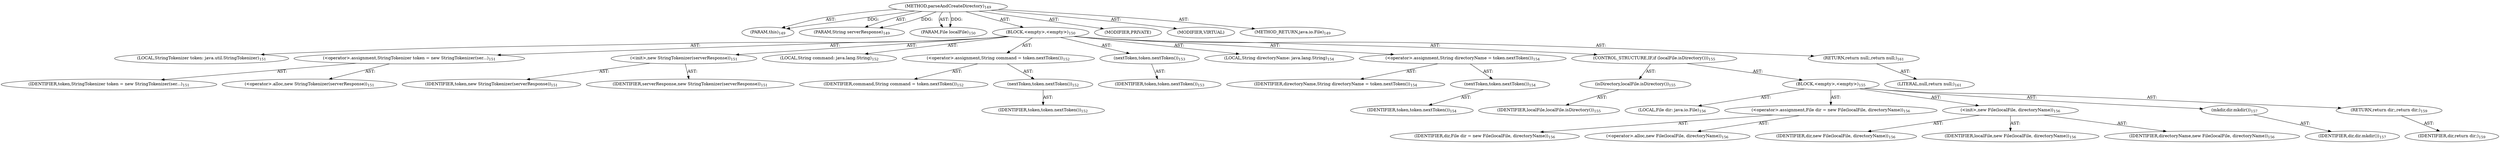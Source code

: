digraph "parseAndCreateDirectory" {  
"111669149699" [label = <(METHOD,parseAndCreateDirectory)<SUB>149</SUB>> ]
"115964117004" [label = <(PARAM,this)<SUB>149</SUB>> ]
"115964117005" [label = <(PARAM,String serverResponse)<SUB>149</SUB>> ]
"115964117006" [label = <(PARAM,File localFile)<SUB>150</SUB>> ]
"25769803795" [label = <(BLOCK,&lt;empty&gt;,&lt;empty&gt;)<SUB>150</SUB>> ]
"94489280521" [label = <(LOCAL,StringTokenizer token: java.util.StringTokenizer)<SUB>151</SUB>> ]
"30064771139" [label = <(&lt;operator&gt;.assignment,StringTokenizer token = new StringTokenizer(ser...)<SUB>151</SUB>> ]
"68719476812" [label = <(IDENTIFIER,token,StringTokenizer token = new StringTokenizer(ser...)<SUB>151</SUB>> ]
"30064771140" [label = <(&lt;operator&gt;.alloc,new StringTokenizer(serverResponse))<SUB>151</SUB>> ]
"30064771141" [label = <(&lt;init&gt;,new StringTokenizer(serverResponse))<SUB>151</SUB>> ]
"68719476813" [label = <(IDENTIFIER,token,new StringTokenizer(serverResponse))<SUB>151</SUB>> ]
"68719476814" [label = <(IDENTIFIER,serverResponse,new StringTokenizer(serverResponse))<SUB>151</SUB>> ]
"94489280522" [label = <(LOCAL,String command: java.lang.String)<SUB>152</SUB>> ]
"30064771142" [label = <(&lt;operator&gt;.assignment,String command = token.nextToken())<SUB>152</SUB>> ]
"68719476815" [label = <(IDENTIFIER,command,String command = token.nextToken())<SUB>152</SUB>> ]
"30064771143" [label = <(nextToken,token.nextToken())<SUB>152</SUB>> ]
"68719476816" [label = <(IDENTIFIER,token,token.nextToken())<SUB>152</SUB>> ]
"30064771144" [label = <(nextToken,token.nextToken())<SUB>153</SUB>> ]
"68719476817" [label = <(IDENTIFIER,token,token.nextToken())<SUB>153</SUB>> ]
"94489280523" [label = <(LOCAL,String directoryName: java.lang.String)<SUB>154</SUB>> ]
"30064771145" [label = <(&lt;operator&gt;.assignment,String directoryName = token.nextToken())<SUB>154</SUB>> ]
"68719476818" [label = <(IDENTIFIER,directoryName,String directoryName = token.nextToken())<SUB>154</SUB>> ]
"30064771146" [label = <(nextToken,token.nextToken())<SUB>154</SUB>> ]
"68719476819" [label = <(IDENTIFIER,token,token.nextToken())<SUB>154</SUB>> ]
"47244640272" [label = <(CONTROL_STRUCTURE,IF,if (localFile.isDirectory()))<SUB>155</SUB>> ]
"30064771147" [label = <(isDirectory,localFile.isDirectory())<SUB>155</SUB>> ]
"68719476820" [label = <(IDENTIFIER,localFile,localFile.isDirectory())<SUB>155</SUB>> ]
"25769803796" [label = <(BLOCK,&lt;empty&gt;,&lt;empty&gt;)<SUB>155</SUB>> ]
"94489280524" [label = <(LOCAL,File dir: java.io.File)<SUB>156</SUB>> ]
"30064771148" [label = <(&lt;operator&gt;.assignment,File dir = new File(localFile, directoryName))<SUB>156</SUB>> ]
"68719476821" [label = <(IDENTIFIER,dir,File dir = new File(localFile, directoryName))<SUB>156</SUB>> ]
"30064771149" [label = <(&lt;operator&gt;.alloc,new File(localFile, directoryName))<SUB>156</SUB>> ]
"30064771150" [label = <(&lt;init&gt;,new File(localFile, directoryName))<SUB>156</SUB>> ]
"68719476822" [label = <(IDENTIFIER,dir,new File(localFile, directoryName))<SUB>156</SUB>> ]
"68719476823" [label = <(IDENTIFIER,localFile,new File(localFile, directoryName))<SUB>156</SUB>> ]
"68719476824" [label = <(IDENTIFIER,directoryName,new File(localFile, directoryName))<SUB>156</SUB>> ]
"30064771151" [label = <(mkdir,dir.mkdir())<SUB>157</SUB>> ]
"68719476825" [label = <(IDENTIFIER,dir,dir.mkdir())<SUB>157</SUB>> ]
"146028888065" [label = <(RETURN,return dir;,return dir;)<SUB>159</SUB>> ]
"68719476826" [label = <(IDENTIFIER,dir,return dir;)<SUB>159</SUB>> ]
"146028888066" [label = <(RETURN,return null;,return null;)<SUB>161</SUB>> ]
"90194313238" [label = <(LITERAL,null,return null;)<SUB>161</SUB>> ]
"133143986187" [label = <(MODIFIER,PRIVATE)> ]
"133143986188" [label = <(MODIFIER,VIRTUAL)> ]
"128849018883" [label = <(METHOD_RETURN,java.io.File)<SUB>149</SUB>> ]
  "111669149699" -> "115964117004"  [ label = "AST: "] 
  "111669149699" -> "115964117005"  [ label = "AST: "] 
  "111669149699" -> "115964117006"  [ label = "AST: "] 
  "111669149699" -> "25769803795"  [ label = "AST: "] 
  "111669149699" -> "133143986187"  [ label = "AST: "] 
  "111669149699" -> "133143986188"  [ label = "AST: "] 
  "111669149699" -> "128849018883"  [ label = "AST: "] 
  "25769803795" -> "94489280521"  [ label = "AST: "] 
  "25769803795" -> "30064771139"  [ label = "AST: "] 
  "25769803795" -> "30064771141"  [ label = "AST: "] 
  "25769803795" -> "94489280522"  [ label = "AST: "] 
  "25769803795" -> "30064771142"  [ label = "AST: "] 
  "25769803795" -> "30064771144"  [ label = "AST: "] 
  "25769803795" -> "94489280523"  [ label = "AST: "] 
  "25769803795" -> "30064771145"  [ label = "AST: "] 
  "25769803795" -> "47244640272"  [ label = "AST: "] 
  "25769803795" -> "146028888066"  [ label = "AST: "] 
  "30064771139" -> "68719476812"  [ label = "AST: "] 
  "30064771139" -> "30064771140"  [ label = "AST: "] 
  "30064771141" -> "68719476813"  [ label = "AST: "] 
  "30064771141" -> "68719476814"  [ label = "AST: "] 
  "30064771142" -> "68719476815"  [ label = "AST: "] 
  "30064771142" -> "30064771143"  [ label = "AST: "] 
  "30064771143" -> "68719476816"  [ label = "AST: "] 
  "30064771144" -> "68719476817"  [ label = "AST: "] 
  "30064771145" -> "68719476818"  [ label = "AST: "] 
  "30064771145" -> "30064771146"  [ label = "AST: "] 
  "30064771146" -> "68719476819"  [ label = "AST: "] 
  "47244640272" -> "30064771147"  [ label = "AST: "] 
  "47244640272" -> "25769803796"  [ label = "AST: "] 
  "30064771147" -> "68719476820"  [ label = "AST: "] 
  "25769803796" -> "94489280524"  [ label = "AST: "] 
  "25769803796" -> "30064771148"  [ label = "AST: "] 
  "25769803796" -> "30064771150"  [ label = "AST: "] 
  "25769803796" -> "30064771151"  [ label = "AST: "] 
  "25769803796" -> "146028888065"  [ label = "AST: "] 
  "30064771148" -> "68719476821"  [ label = "AST: "] 
  "30064771148" -> "30064771149"  [ label = "AST: "] 
  "30064771150" -> "68719476822"  [ label = "AST: "] 
  "30064771150" -> "68719476823"  [ label = "AST: "] 
  "30064771150" -> "68719476824"  [ label = "AST: "] 
  "30064771151" -> "68719476825"  [ label = "AST: "] 
  "146028888065" -> "68719476826"  [ label = "AST: "] 
  "146028888066" -> "90194313238"  [ label = "AST: "] 
  "111669149699" -> "115964117004"  [ label = "DDG: "] 
  "111669149699" -> "115964117005"  [ label = "DDG: "] 
  "111669149699" -> "115964117006"  [ label = "DDG: "] 
}

